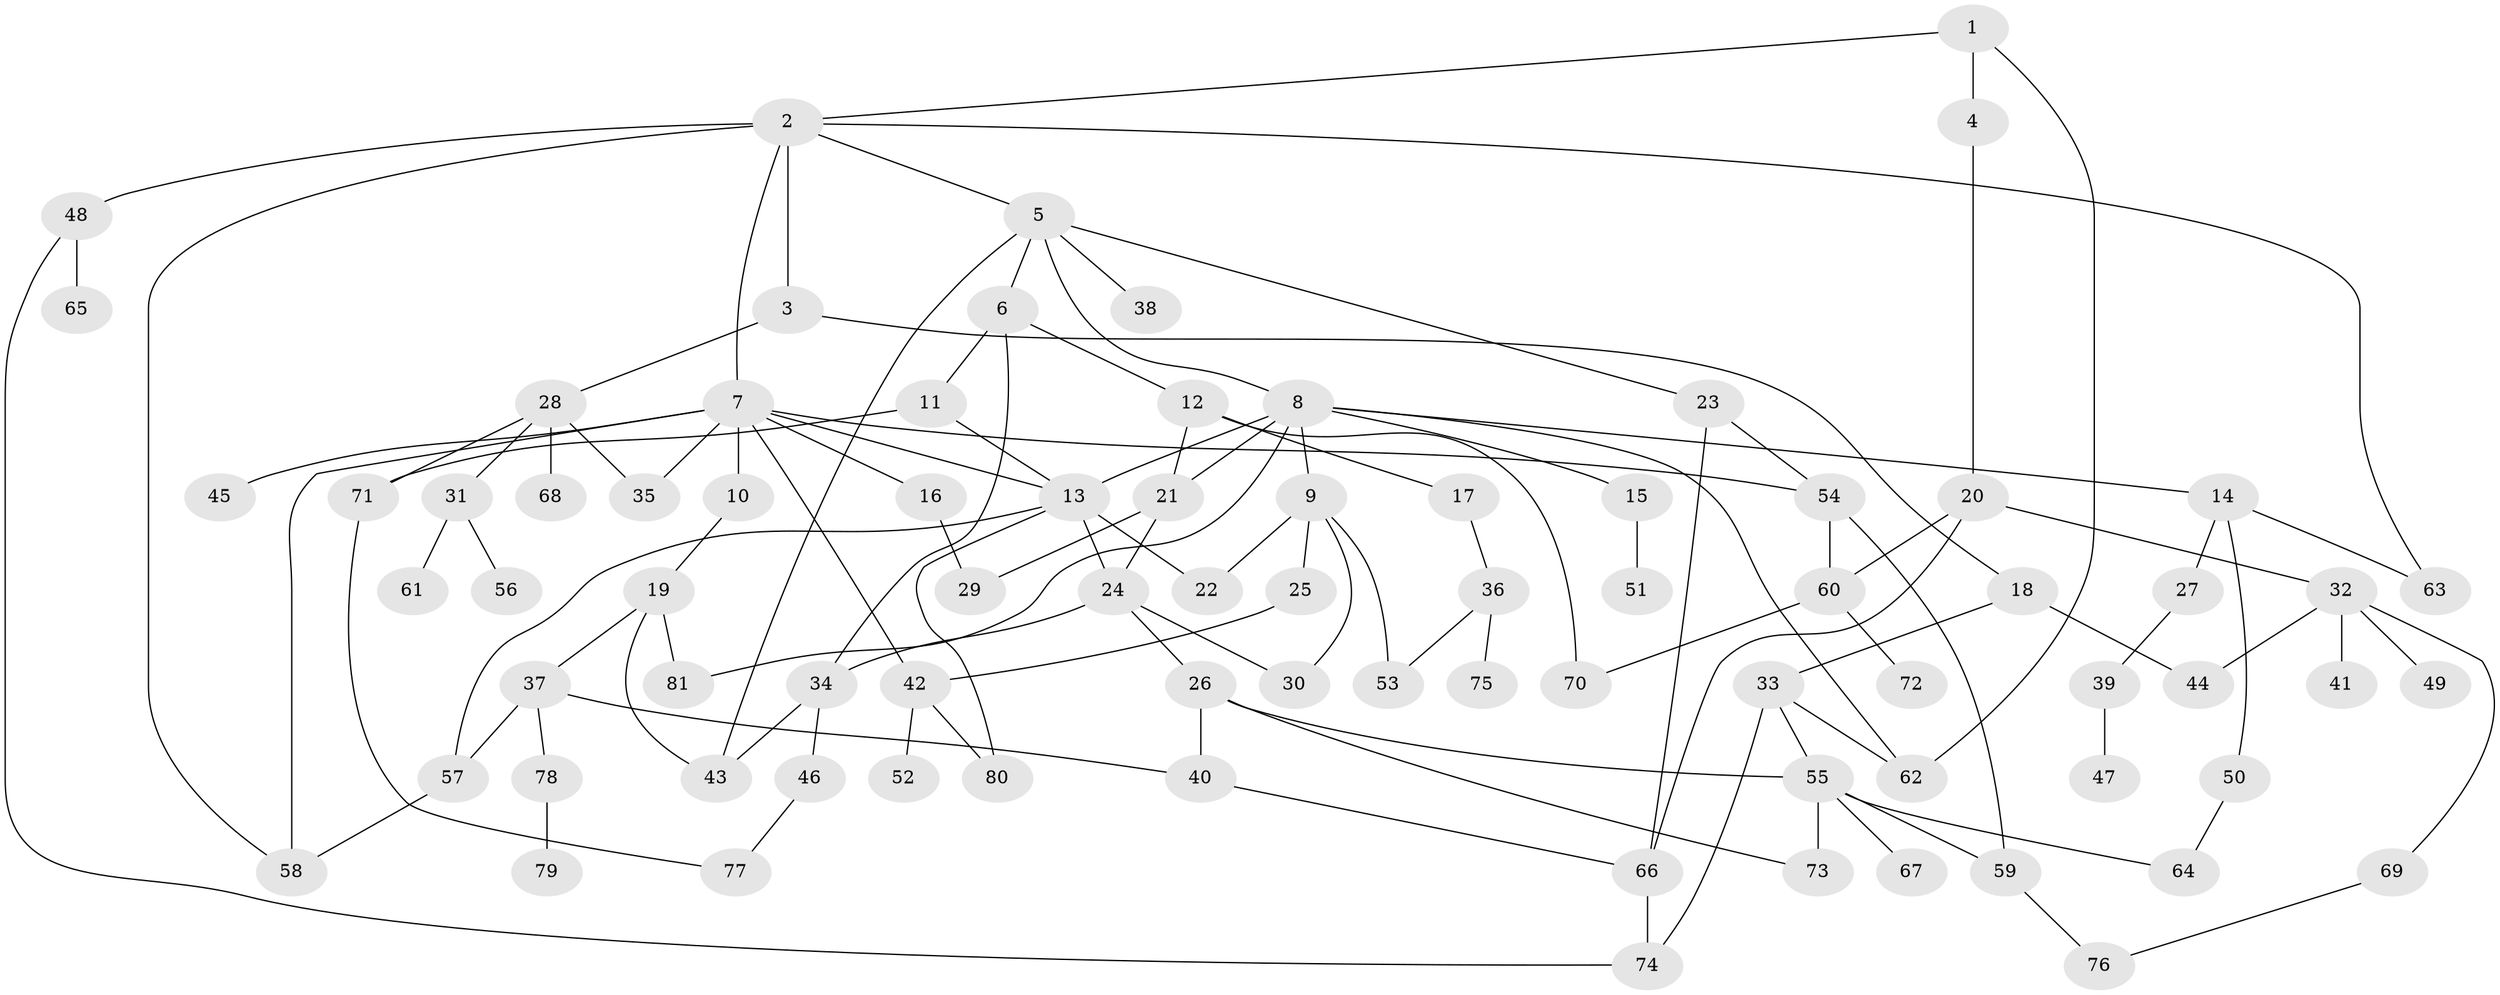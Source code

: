 // Generated by graph-tools (version 1.1) at 2025/25/03/09/25 03:25:33]
// undirected, 81 vertices, 117 edges
graph export_dot {
graph [start="1"]
  node [color=gray90,style=filled];
  1;
  2;
  3;
  4;
  5;
  6;
  7;
  8;
  9;
  10;
  11;
  12;
  13;
  14;
  15;
  16;
  17;
  18;
  19;
  20;
  21;
  22;
  23;
  24;
  25;
  26;
  27;
  28;
  29;
  30;
  31;
  32;
  33;
  34;
  35;
  36;
  37;
  38;
  39;
  40;
  41;
  42;
  43;
  44;
  45;
  46;
  47;
  48;
  49;
  50;
  51;
  52;
  53;
  54;
  55;
  56;
  57;
  58;
  59;
  60;
  61;
  62;
  63;
  64;
  65;
  66;
  67;
  68;
  69;
  70;
  71;
  72;
  73;
  74;
  75;
  76;
  77;
  78;
  79;
  80;
  81;
  1 -- 2;
  1 -- 4;
  1 -- 62;
  2 -- 3;
  2 -- 5;
  2 -- 7;
  2 -- 48;
  2 -- 63;
  2 -- 58;
  3 -- 18;
  3 -- 28;
  4 -- 20;
  5 -- 6;
  5 -- 8;
  5 -- 23;
  5 -- 38;
  5 -- 43;
  6 -- 11;
  6 -- 12;
  6 -- 34;
  7 -- 10;
  7 -- 16;
  7 -- 35;
  7 -- 42;
  7 -- 45;
  7 -- 58;
  7 -- 13;
  7 -- 54;
  8 -- 9;
  8 -- 13;
  8 -- 14;
  8 -- 15;
  8 -- 21;
  8 -- 81;
  8 -- 62;
  9 -- 22;
  9 -- 25;
  9 -- 30;
  9 -- 53;
  10 -- 19;
  11 -- 71;
  11 -- 13;
  12 -- 17;
  12 -- 70;
  12 -- 21;
  13 -- 24;
  13 -- 80;
  13 -- 57;
  13 -- 22;
  14 -- 27;
  14 -- 50;
  14 -- 63;
  15 -- 51;
  16 -- 29;
  17 -- 36;
  18 -- 33;
  18 -- 44;
  19 -- 37;
  19 -- 43;
  19 -- 81;
  20 -- 32;
  20 -- 60;
  20 -- 66;
  21 -- 24;
  21 -- 29;
  23 -- 54;
  23 -- 66;
  24 -- 26;
  24 -- 34;
  24 -- 30;
  25 -- 42;
  26 -- 40;
  26 -- 55;
  26 -- 73;
  27 -- 39;
  28 -- 31;
  28 -- 68;
  28 -- 71;
  28 -- 35;
  31 -- 56;
  31 -- 61;
  32 -- 41;
  32 -- 44;
  32 -- 49;
  32 -- 69;
  33 -- 62;
  33 -- 55;
  33 -- 74;
  34 -- 46;
  34 -- 43;
  36 -- 53;
  36 -- 75;
  37 -- 57;
  37 -- 78;
  37 -- 40;
  39 -- 47;
  40 -- 66;
  42 -- 52;
  42 -- 80;
  46 -- 77;
  48 -- 65;
  48 -- 74;
  50 -- 64;
  54 -- 60;
  54 -- 59;
  55 -- 59;
  55 -- 67;
  55 -- 73;
  55 -- 64;
  57 -- 58;
  59 -- 76;
  60 -- 72;
  60 -- 70;
  66 -- 74;
  69 -- 76;
  71 -- 77;
  78 -- 79;
}
